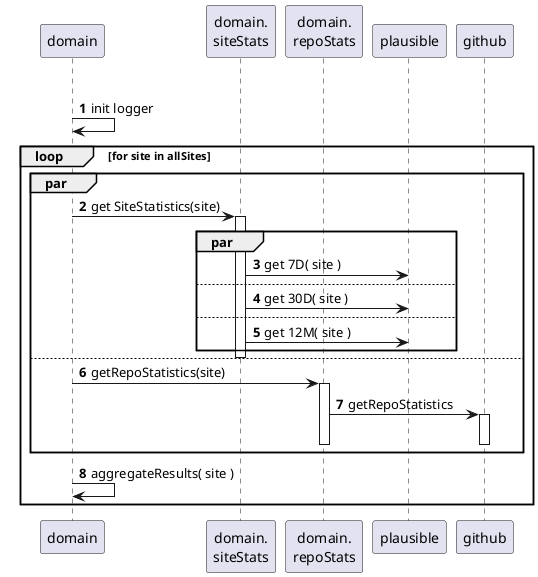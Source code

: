 @startuml
'https://plantuml.com/sequence-diagram

autonumber

participant domain
participant "domain.\nsiteStats" as siteStats
participant "domain.\nrepoStats" as repoStats
group parallel [domain.go]
    domain -> domain : init logger
    loop for site in allSites
      par
        domain -> siteStats: get SiteStatistics(site)
        activate siteStats
        par
            siteStats -> plausible: get 7D( site )
            else
            siteStats -> plausible: get 30D( site )
            else
            siteStats -> plausible: get 12M( site )
        end
        deactivate siteStats
        else
        domain -> repoStats: getRepoStatistics(site)
        activate repoStats
            repoStats -> github: getRepoStatistics
            activate github
            deactivate github
        deactivate repoStats
    end
    domain -> domain: aggregateResults( site )

end
@enduml